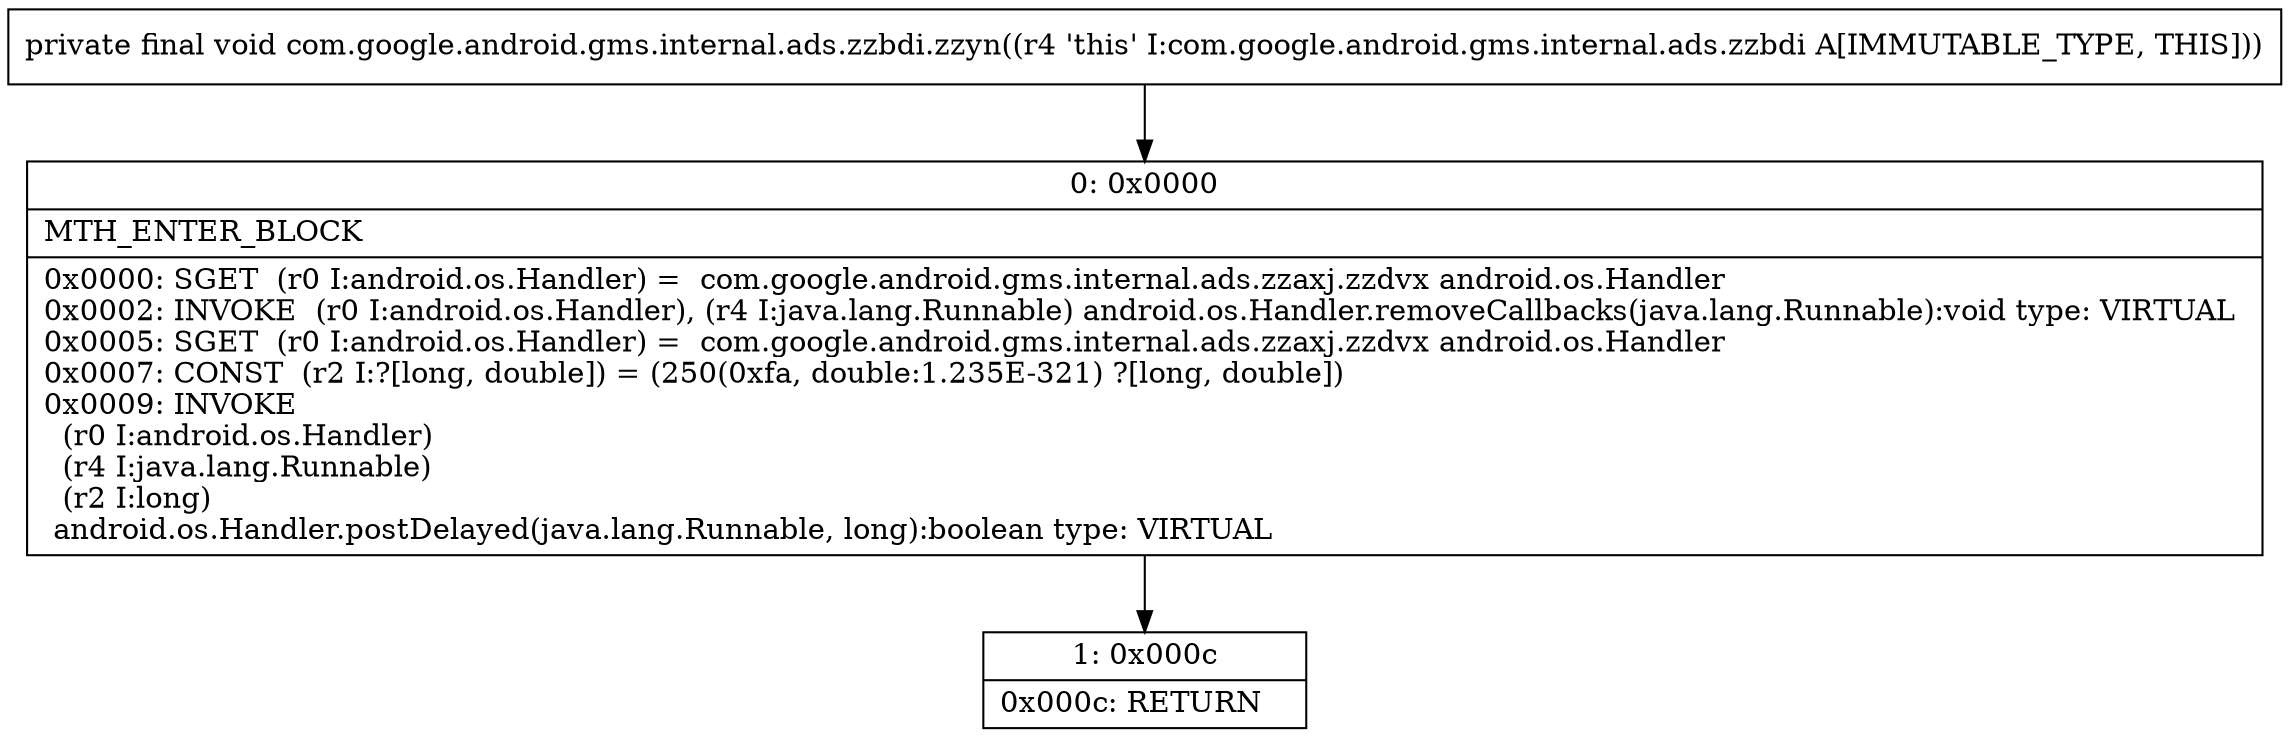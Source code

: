 digraph "CFG forcom.google.android.gms.internal.ads.zzbdi.zzyn()V" {
Node_0 [shape=record,label="{0\:\ 0x0000|MTH_ENTER_BLOCK\l|0x0000: SGET  (r0 I:android.os.Handler) =  com.google.android.gms.internal.ads.zzaxj.zzdvx android.os.Handler \l0x0002: INVOKE  (r0 I:android.os.Handler), (r4 I:java.lang.Runnable) android.os.Handler.removeCallbacks(java.lang.Runnable):void type: VIRTUAL \l0x0005: SGET  (r0 I:android.os.Handler) =  com.google.android.gms.internal.ads.zzaxj.zzdvx android.os.Handler \l0x0007: CONST  (r2 I:?[long, double]) = (250(0xfa, double:1.235E\-321) ?[long, double]) \l0x0009: INVOKE  \l  (r0 I:android.os.Handler)\l  (r4 I:java.lang.Runnable)\l  (r2 I:long)\l android.os.Handler.postDelayed(java.lang.Runnable, long):boolean type: VIRTUAL \l}"];
Node_1 [shape=record,label="{1\:\ 0x000c|0x000c: RETURN   \l}"];
MethodNode[shape=record,label="{private final void com.google.android.gms.internal.ads.zzbdi.zzyn((r4 'this' I:com.google.android.gms.internal.ads.zzbdi A[IMMUTABLE_TYPE, THIS])) }"];
MethodNode -> Node_0;
Node_0 -> Node_1;
}

